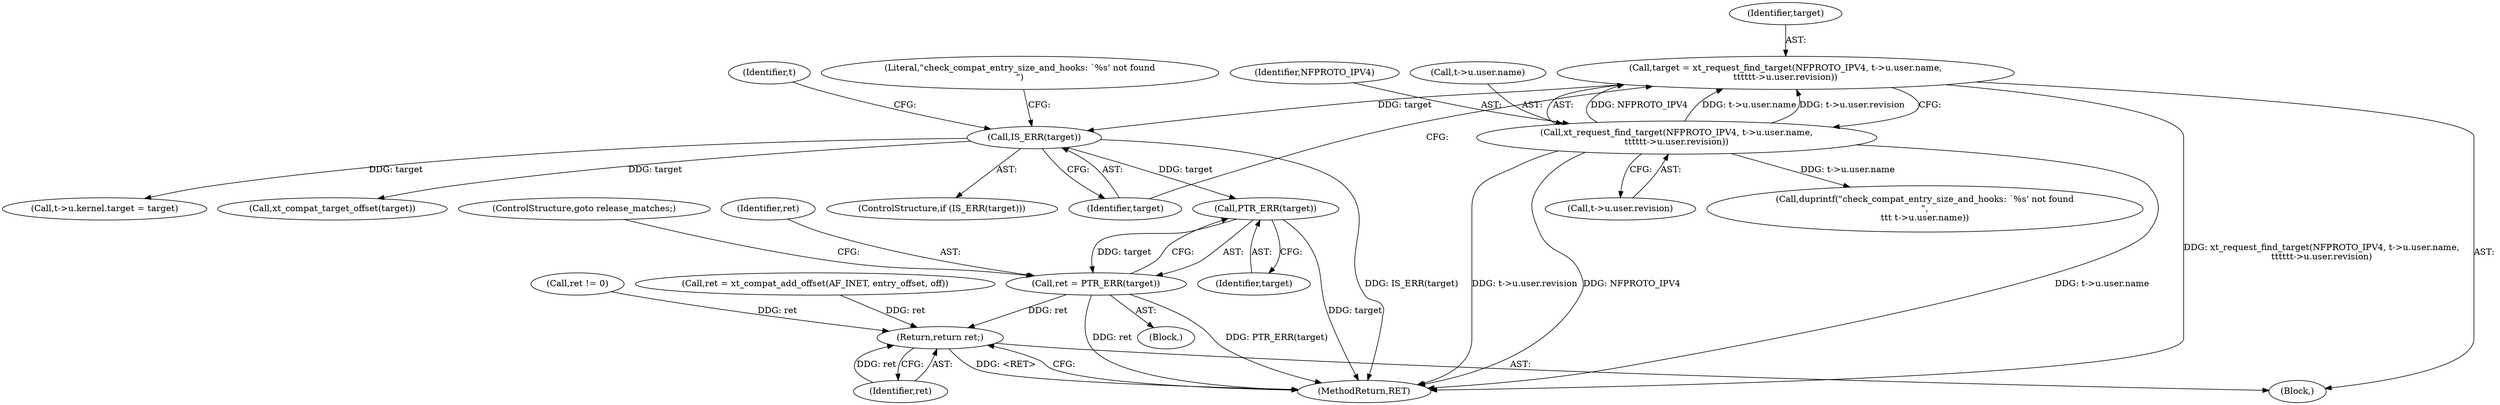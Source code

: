 digraph "0_linux_ce683e5f9d045e5d67d1312a42b359cb2ab2a13c_1@pointer" {
"1000250" [label="(Call,PTR_ERR(target))"];
"1000236" [label="(Call,IS_ERR(target))"];
"1000217" [label="(Call,target = xt_request_find_target(NFPROTO_IPV4, t->u.user.name,\n\t\t\t\t\tt->u.user.revision))"];
"1000219" [label="(Call,xt_request_find_target(NFPROTO_IPV4, t->u.user.name,\n\t\t\t\t\tt->u.user.revision))"];
"1000248" [label="(Call,ret = PTR_ERR(target))"];
"1000373" [label="(Return,return ret;)"];
"1000219" [label="(Call,xt_request_find_target(NFPROTO_IPV4, t->u.user.name,\n\t\t\t\t\tt->u.user.revision))"];
"1000218" [label="(Identifier,target)"];
"1000253" [label="(Call,t->u.kernel.target = target)"];
"1000217" [label="(Call,target = xt_request_find_target(NFPROTO_IPV4, t->u.user.name,\n\t\t\t\t\tt->u.user.revision))"];
"1000264" [label="(Call,xt_compat_target_offset(target))"];
"1000111" [label="(Block,)"];
"1000251" [label="(Identifier,target)"];
"1000207" [label="(Call,ret != 0)"];
"1000374" [label="(Identifier,ret)"];
"1000235" [label="(ControlStructure,if (IS_ERR(target)))"];
"1000249" [label="(Identifier,ret)"];
"1000240" [label="(Literal,\"check_compat_entry_size_and_hooks: `%s' not found\n\")"];
"1000237" [label="(Identifier,target)"];
"1000220" [label="(Identifier,NFPROTO_IPV4)"];
"1000270" [label="(Call,ret = xt_compat_add_offset(AF_INET, entry_offset, off))"];
"1000252" [label="(ControlStructure,goto release_matches;)"];
"1000236" [label="(Call,IS_ERR(target))"];
"1000248" [label="(Call,ret = PTR_ERR(target))"];
"1000373" [label="(Return,return ret;)"];
"1000228" [label="(Call,t->u.user.revision)"];
"1000375" [label="(MethodReturn,RET)"];
"1000238" [label="(Block,)"];
"1000257" [label="(Identifier,t)"];
"1000250" [label="(Call,PTR_ERR(target))"];
"1000239" [label="(Call,duprintf(\"check_compat_entry_size_and_hooks: `%s' not found\n\",\n\t\t\t t->u.user.name))"];
"1000221" [label="(Call,t->u.user.name)"];
"1000250" -> "1000248"  [label="AST: "];
"1000250" -> "1000251"  [label="CFG: "];
"1000251" -> "1000250"  [label="AST: "];
"1000248" -> "1000250"  [label="CFG: "];
"1000250" -> "1000375"  [label="DDG: target"];
"1000250" -> "1000248"  [label="DDG: target"];
"1000236" -> "1000250"  [label="DDG: target"];
"1000236" -> "1000235"  [label="AST: "];
"1000236" -> "1000237"  [label="CFG: "];
"1000237" -> "1000236"  [label="AST: "];
"1000240" -> "1000236"  [label="CFG: "];
"1000257" -> "1000236"  [label="CFG: "];
"1000236" -> "1000375"  [label="DDG: IS_ERR(target)"];
"1000217" -> "1000236"  [label="DDG: target"];
"1000236" -> "1000253"  [label="DDG: target"];
"1000236" -> "1000264"  [label="DDG: target"];
"1000217" -> "1000111"  [label="AST: "];
"1000217" -> "1000219"  [label="CFG: "];
"1000218" -> "1000217"  [label="AST: "];
"1000219" -> "1000217"  [label="AST: "];
"1000237" -> "1000217"  [label="CFG: "];
"1000217" -> "1000375"  [label="DDG: xt_request_find_target(NFPROTO_IPV4, t->u.user.name,\n\t\t\t\t\tt->u.user.revision)"];
"1000219" -> "1000217"  [label="DDG: NFPROTO_IPV4"];
"1000219" -> "1000217"  [label="DDG: t->u.user.name"];
"1000219" -> "1000217"  [label="DDG: t->u.user.revision"];
"1000219" -> "1000228"  [label="CFG: "];
"1000220" -> "1000219"  [label="AST: "];
"1000221" -> "1000219"  [label="AST: "];
"1000228" -> "1000219"  [label="AST: "];
"1000219" -> "1000375"  [label="DDG: t->u.user.name"];
"1000219" -> "1000375"  [label="DDG: t->u.user.revision"];
"1000219" -> "1000375"  [label="DDG: NFPROTO_IPV4"];
"1000219" -> "1000239"  [label="DDG: t->u.user.name"];
"1000248" -> "1000238"  [label="AST: "];
"1000249" -> "1000248"  [label="AST: "];
"1000252" -> "1000248"  [label="CFG: "];
"1000248" -> "1000375"  [label="DDG: PTR_ERR(target)"];
"1000248" -> "1000375"  [label="DDG: ret"];
"1000248" -> "1000373"  [label="DDG: ret"];
"1000373" -> "1000111"  [label="AST: "];
"1000373" -> "1000374"  [label="CFG: "];
"1000374" -> "1000373"  [label="AST: "];
"1000375" -> "1000373"  [label="CFG: "];
"1000373" -> "1000375"  [label="DDG: <RET>"];
"1000374" -> "1000373"  [label="DDG: ret"];
"1000207" -> "1000373"  [label="DDG: ret"];
"1000270" -> "1000373"  [label="DDG: ret"];
}
